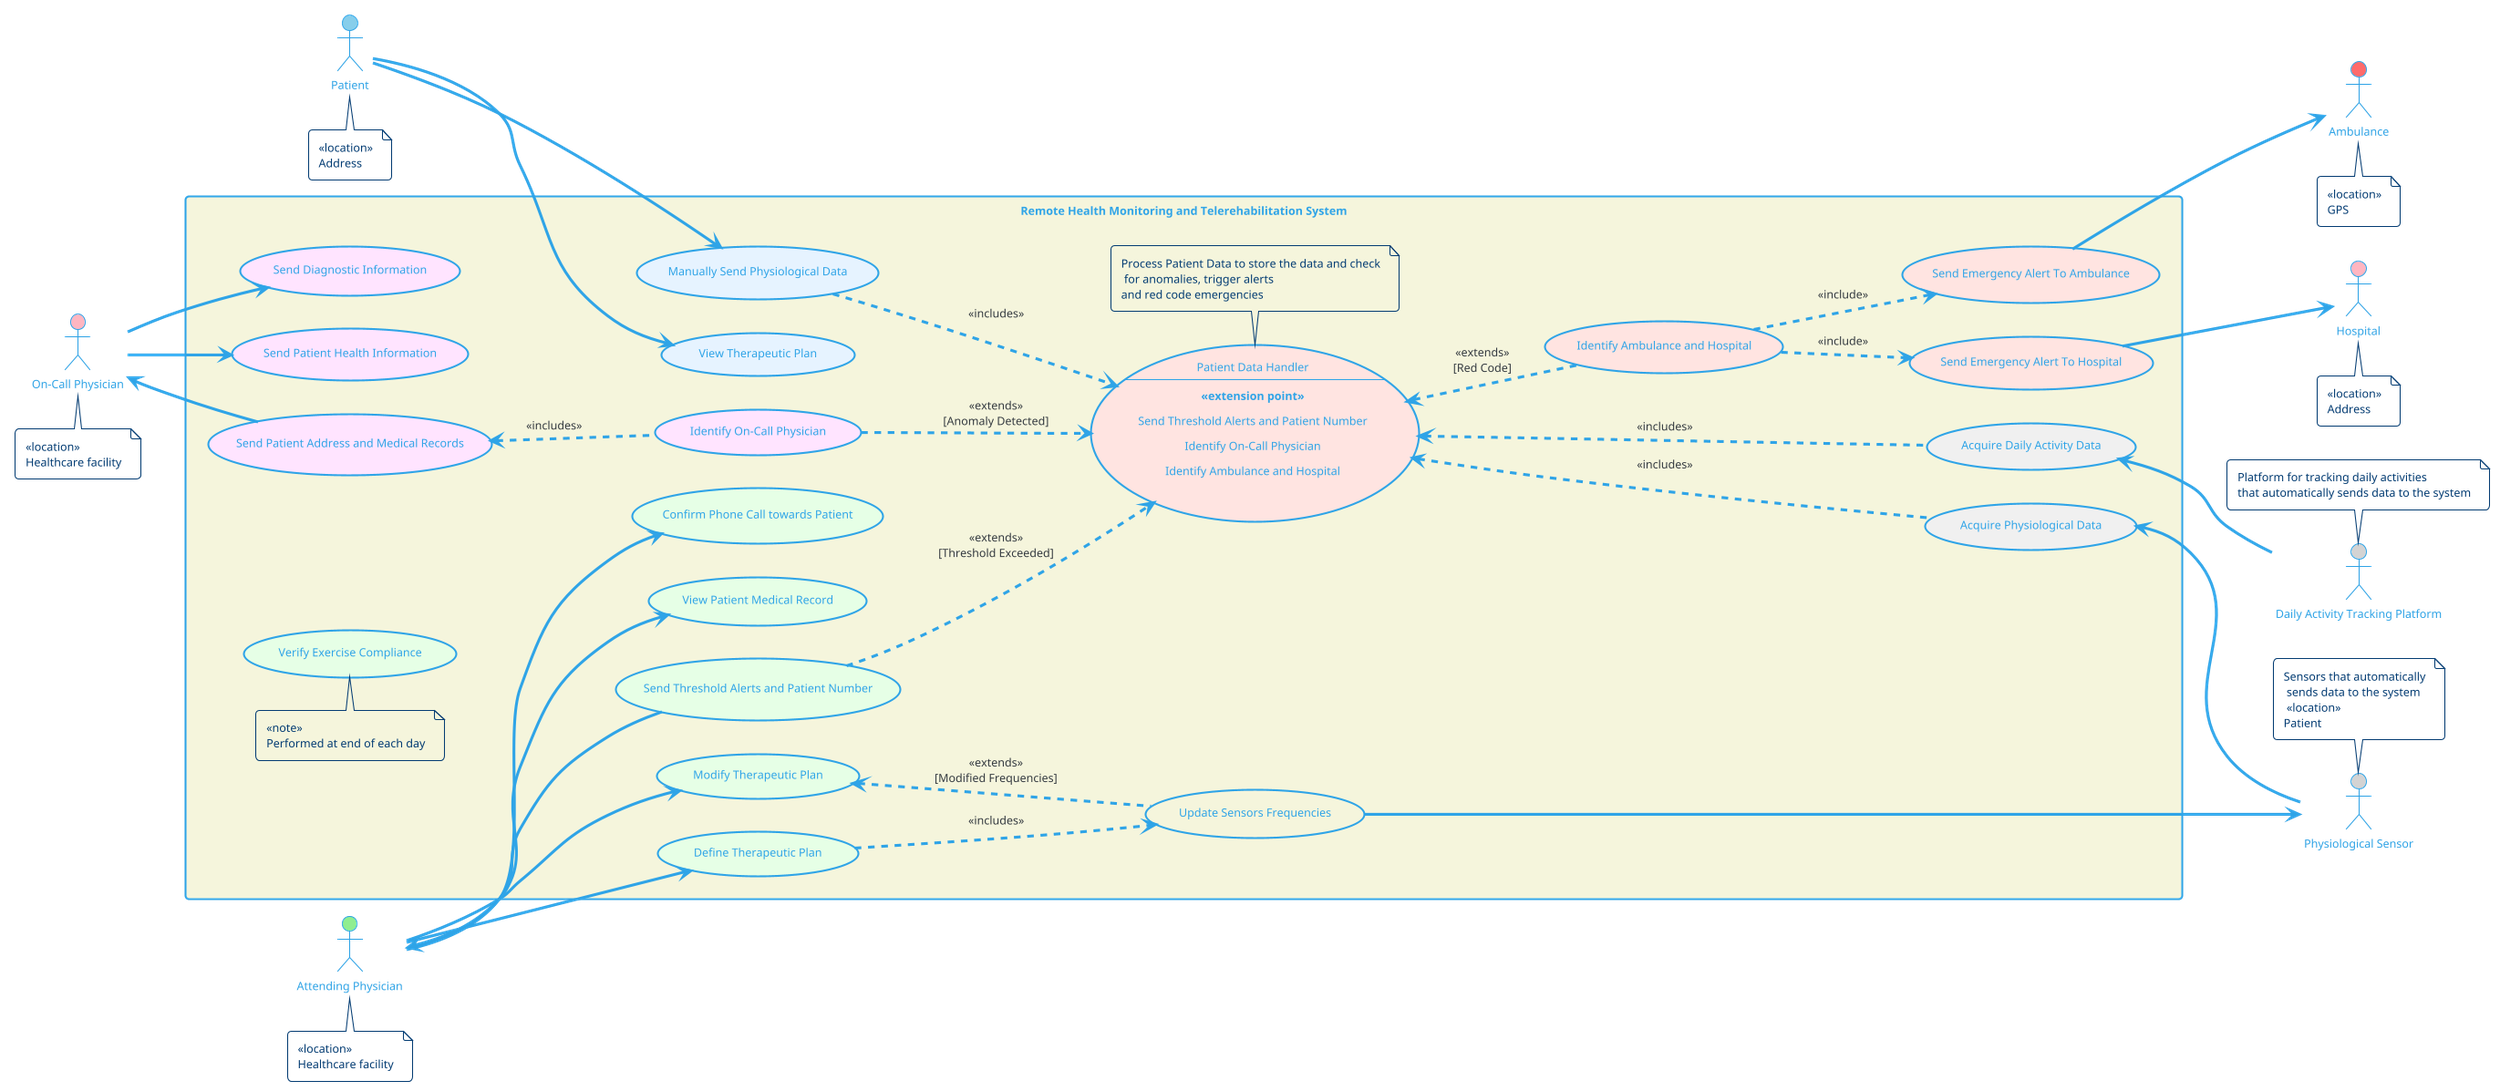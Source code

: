 @startuml usecase_diagram
!theme cerulean-outline
left to right direction

' Primary Actors
actor Patient #87CEEB
actor "Attending Physician" as AttendingPhysician #90EE90
actor "On-Call Physician" as OnCallPhysician #FFB6C1

' Secondary Actors
actor "Physiological Sensor" as PhysiologicalSensors #D3D3D3
actor "Daily Activity Tracking Platform" as DailyActivityTrackingPlatform #D3D3D3
actor "Ambulance" as Emergency #FF6B6B
actor "Hospital" as Hospital #FFB6C1

' Actor position notes
note bottom of Patient : <<location>>\nAddress
note bottom of AttendingPhysician : <<location>>\nHealthcare facility
note bottom of OnCallPhysician : <<location>>\nHealthcare facility
note top of PhysiologicalSensors : Sensors that automatically\n sends data to the system\n <<location>>\nPatient
note top of DailyActivityTrackingPlatform : Platform for tracking daily activities\nthat automatically sends data to the system
note bottom of Emergency : <<location>>\nGPS
note bottom of Hospital : <<location>>\nAddress

rectangle "Remote Health Monitoring and Telerehabilitation System" as System #F5F5DC {
  
  ' Patient Use Cases - Patient interacts with system
  together {
    (Manually Send Physiological Data) #E6F3FF
    (View Therapeutic Plan) #E6F3FF

    Patient --> (Manually Send Physiological Data)
    Patient --> (View Therapeutic Plan)
  }
  
  ' Attending Physician Use Cases
  together {
    (Define Therapeutic Plan) #E6FFE6
    (Modify Therapeutic Plan) #E6FFE6
    (Confirm Phone Call towards Patient)  #E6FFE6
    (View Patient Medical Record) #E6FFE6
    (Send Threshold Alerts and Patient Number) #E6FFE6
    AttendingPhysician --> (Define Therapeutic Plan)
    AttendingPhysician --> (Modify Therapeutic Plan)
    AttendingPhysician --> (Confirm Phone Call towards Patient)
    AttendingPhysician --> (View Patient Medical Record)
    AttendingPhysician <-- (Send Threshold Alerts and Patient Number)
  }
  
  

  ' On-Call Physician Use Cases
  together {
    (Send Diagnostic Information) #FFE4FF
    (Send Patient Health Information) #FFE4FF
    (Send Patient Address and Medical Records) #FFE4FF

    OnCallPhysician --> (Send Diagnostic Information)
    OnCallPhysician --> (Send Patient Health Information)
  }
  
  OnCallPhysician <-- (Send Patient Address and Medical Records)

    (Identify Ambulance and Hospital) #FFE4E1

  together {
    ' Emergency Services Use Cases
    (Send Emergency Alert To Ambulance) #FFE4E1
    (Send Emergency Alert To Hospital) #FFE4E1

    ' Sensor Use Cases
    (Acquire Daily Activity Data) #F0F0F0

    (Acquire Physiological Data) #F0F0F0
  }

  (Acquire Physiological Data) <-- PhysiologicalSensors

  ' System Internal Use Cases
  usecase MainSystemCase #FFE4E1 as "Patient Data Handler
  --
  <b><<extension point>>
  Send Threshold Alerts and Patient Number
  Identify On-Call Physician
  Identify Ambulance and Hospital
  "

  (Identify On-Call Physician) #FFE4FF

  ' System Internal Relationships
  (Manually Send Physiological Data) ..> MainSystemCase : <<includes>>
  MainSystemCase <..  (Acquire Physiological Data) : <<includes>>
  (Send Threshold Alerts and Patient Number) ..> MainSystemCase: <<extends>>\n[Threshold Exceeded]
  (Identify On-Call Physician) ..> MainSystemCase : <<extends>>\n[Anomaly Detected]
  MainSystemCase <..  (Identify Ambulance and Hospital) : <<extends>>\n[Red Code]
  (Identify Ambulance and Hospital) ..>  (Send Emergency Alert To Ambulance) : <<include>>
  (Identify Ambulance and Hospital) ..>  (Send Emergency Alert To Hospital) : <<include>>
  MainSystemCase <..  (Acquire Daily Activity Data) : <<includes>>
  
  (Acquire Daily Activity Data) <-- DailyActivityTrackingPlatform
  (Send Emergency Alert To Ambulance) --> Emergency
  (Send Emergency Alert To Hospital) --> Hospital

  (Send Patient Address and Medical Records) <.. (Identify On-Call Physician) : <<includes>>

  ' Explanatory notes for key system features
  note bottom of MainSystemCase : Process Patient Data to store the data and check\n for anomalies, trigger alerts \nand red code emergencies

  (Verify Exercise Compliance) #E6FFE6

  note top of (Verify Exercise Compliance) : <<note>>\nPerformed at end of each day

  (Modify Therapeutic Plan) <.. (Update Sensors Frequencies) : <<extends>>\n[Modified Frequencies]
  (Define Therapeutic Plan) ..> (Update Sensors Frequencies) : <<includes>>
  (Update Sensors Frequencies) --> (PhysiologicalSensors)
}

@enduml
